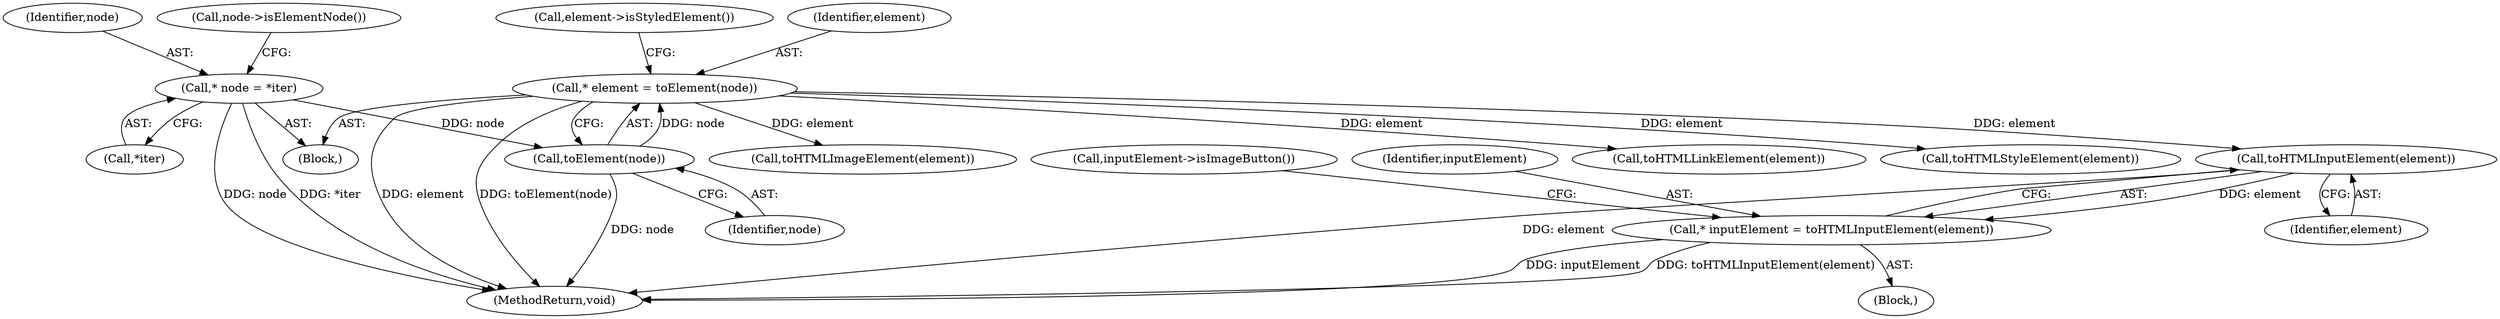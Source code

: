 digraph "0_Chrome_7f0126ff011142c8619b10a6e64d04d1745c503a_7@pointer" {
"1000218" [label="(Call,toHTMLInputElement(element))"];
"1000178" [label="(Call,* element = toElement(node))"];
"1000180" [label="(Call,toElement(node))"];
"1000169" [label="(Call,* node = *iter)"];
"1000216" [label="(Call,* inputElement = toHTMLInputElement(element))"];
"1000274" [label="(Call,toHTMLStyleElement(element))"];
"1000216" [label="(Call,* inputElement = toHTMLInputElement(element))"];
"1000296" [label="(MethodReturn,void)"];
"1000178" [label="(Call,* element = toElement(node))"];
"1000169" [label="(Call,* node = *iter)"];
"1000171" [label="(Call,*iter)"];
"1000183" [label="(Call,element->isStyledElement())"];
"1000170" [label="(Identifier,node)"];
"1000214" [label="(Block,)"];
"1000167" [label="(Block,)"];
"1000181" [label="(Identifier,node)"];
"1000222" [label="(Call,inputElement->isImageButton())"];
"1000175" [label="(Call,node->isElementNode())"];
"1000218" [label="(Call,toHTMLInputElement(element))"];
"1000194" [label="(Call,toHTMLImageElement(element))"];
"1000179" [label="(Identifier,element)"];
"1000219" [label="(Identifier,element)"];
"1000217" [label="(Identifier,inputElement)"];
"1000180" [label="(Call,toElement(node))"];
"1000245" [label="(Call,toHTMLLinkElement(element))"];
"1000218" -> "1000216"  [label="AST: "];
"1000218" -> "1000219"  [label="CFG: "];
"1000219" -> "1000218"  [label="AST: "];
"1000216" -> "1000218"  [label="CFG: "];
"1000218" -> "1000296"  [label="DDG: element"];
"1000218" -> "1000216"  [label="DDG: element"];
"1000178" -> "1000218"  [label="DDG: element"];
"1000178" -> "1000167"  [label="AST: "];
"1000178" -> "1000180"  [label="CFG: "];
"1000179" -> "1000178"  [label="AST: "];
"1000180" -> "1000178"  [label="AST: "];
"1000183" -> "1000178"  [label="CFG: "];
"1000178" -> "1000296"  [label="DDG: element"];
"1000178" -> "1000296"  [label="DDG: toElement(node)"];
"1000180" -> "1000178"  [label="DDG: node"];
"1000178" -> "1000194"  [label="DDG: element"];
"1000178" -> "1000245"  [label="DDG: element"];
"1000178" -> "1000274"  [label="DDG: element"];
"1000180" -> "1000181"  [label="CFG: "];
"1000181" -> "1000180"  [label="AST: "];
"1000180" -> "1000296"  [label="DDG: node"];
"1000169" -> "1000180"  [label="DDG: node"];
"1000169" -> "1000167"  [label="AST: "];
"1000169" -> "1000171"  [label="CFG: "];
"1000170" -> "1000169"  [label="AST: "];
"1000171" -> "1000169"  [label="AST: "];
"1000175" -> "1000169"  [label="CFG: "];
"1000169" -> "1000296"  [label="DDG: *iter"];
"1000169" -> "1000296"  [label="DDG: node"];
"1000216" -> "1000214"  [label="AST: "];
"1000217" -> "1000216"  [label="AST: "];
"1000222" -> "1000216"  [label="CFG: "];
"1000216" -> "1000296"  [label="DDG: inputElement"];
"1000216" -> "1000296"  [label="DDG: toHTMLInputElement(element)"];
}
